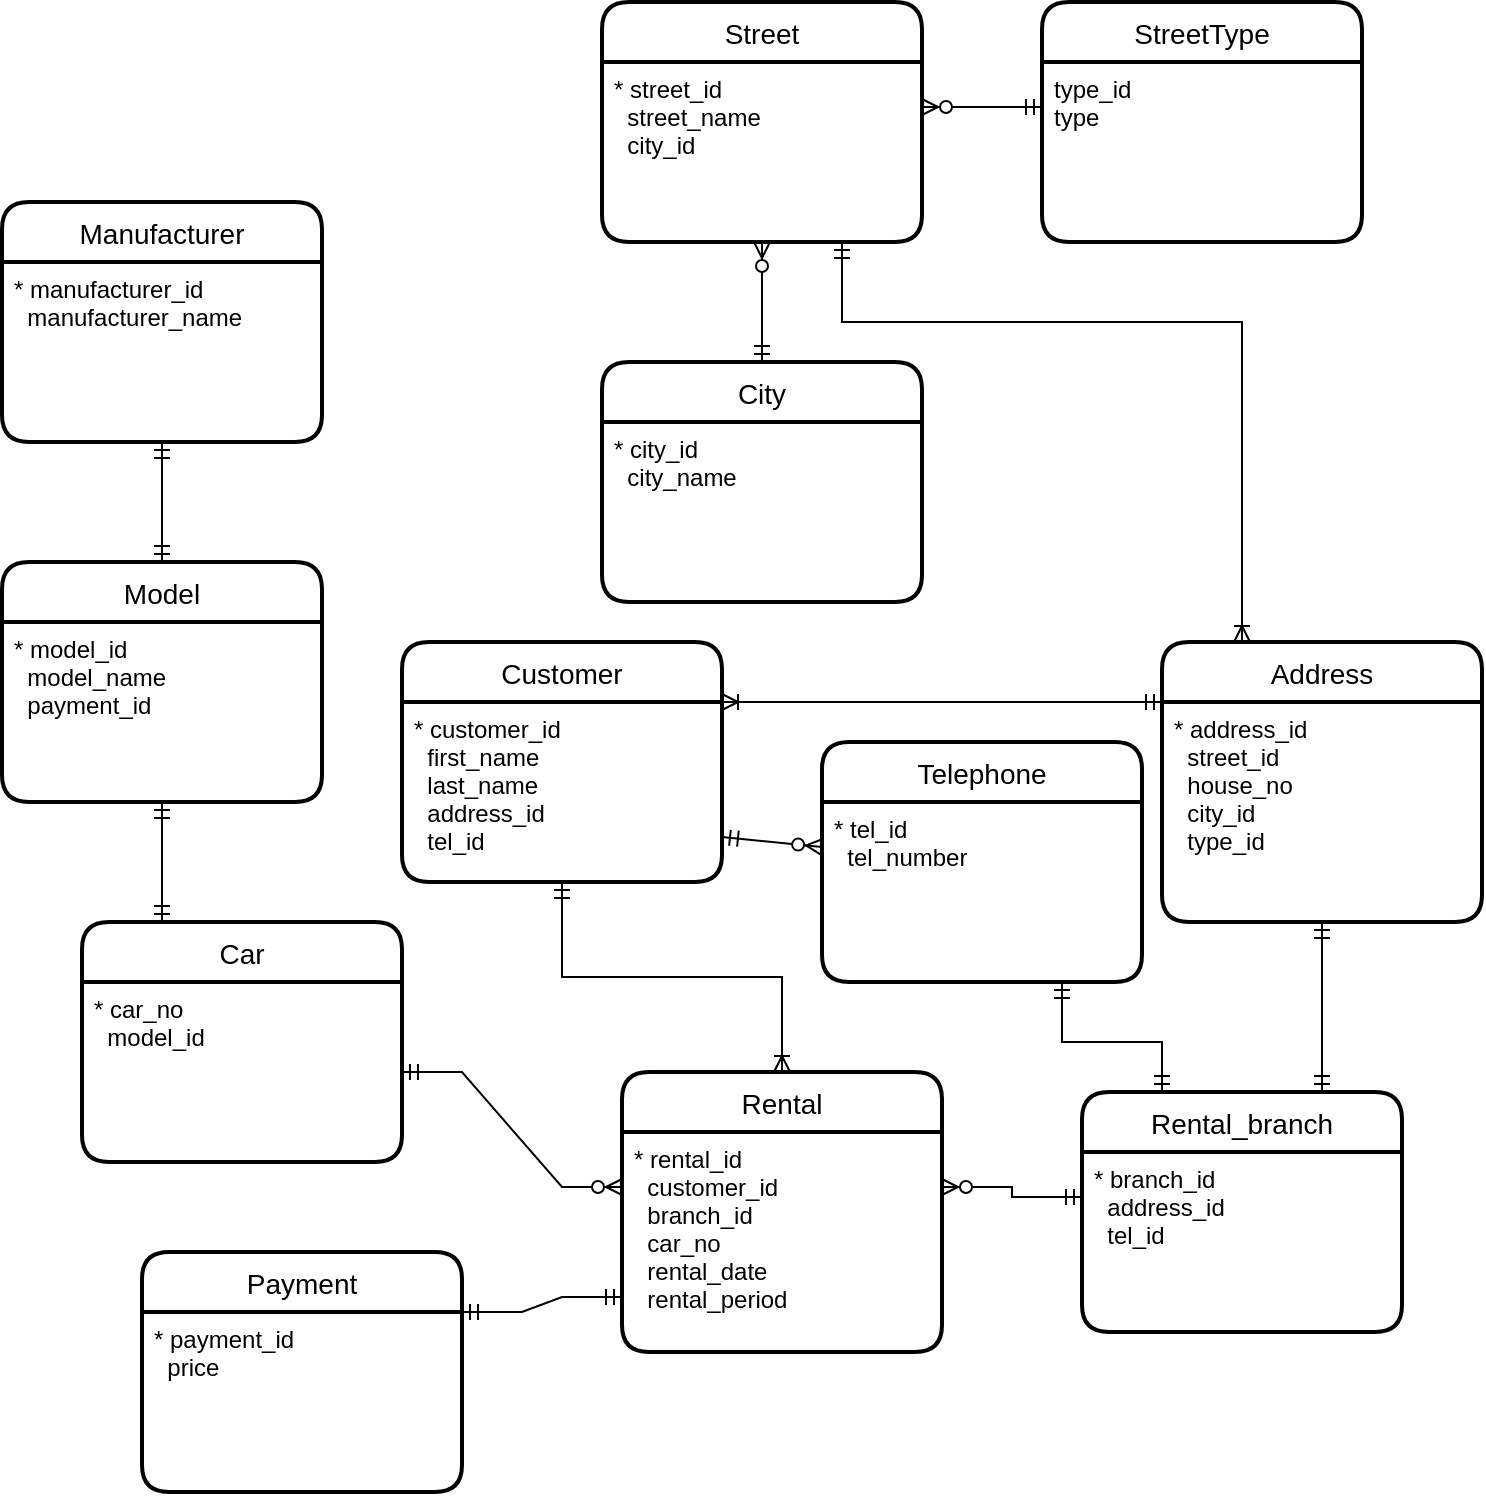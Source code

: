 <mxfile version="18.0.6" type="device"><diagram id="NydCwmKnXaKmYyR8a9Yz" name="Page-1"><mxGraphModel dx="2162" dy="1977" grid="1" gridSize="10" guides="1" tooltips="1" connect="1" arrows="1" fold="1" page="1" pageScale="1" pageWidth="827" pageHeight="1169" math="0" shadow="0"><root><mxCell id="0"/><mxCell id="1" parent="0"/><mxCell id="T2ilVrtvGo2qSpwCK7uf-9" value="Customer" style="swimlane;childLayout=stackLayout;horizontal=1;startSize=30;horizontalStack=0;rounded=1;fontSize=14;fontStyle=0;strokeWidth=2;resizeParent=0;resizeLast=1;shadow=0;dashed=0;align=center;" vertex="1" parent="1"><mxGeometry x="130" y="220" width="160" height="120" as="geometry"/></mxCell><mxCell id="T2ilVrtvGo2qSpwCK7uf-10" value="* customer_id&#10;  first_name&#10;  last_name&#10;  address_id&#10;  tel_id" style="align=left;strokeColor=none;fillColor=none;spacingLeft=4;fontSize=12;verticalAlign=top;resizable=0;rotatable=0;part=1;" vertex="1" parent="T2ilVrtvGo2qSpwCK7uf-9"><mxGeometry y="30" width="160" height="90" as="geometry"/></mxCell><mxCell id="T2ilVrtvGo2qSpwCK7uf-11" value="Address" style="swimlane;childLayout=stackLayout;horizontal=1;startSize=30;horizontalStack=0;rounded=1;fontSize=14;fontStyle=0;strokeWidth=2;resizeParent=0;resizeLast=1;shadow=0;dashed=0;align=center;" vertex="1" parent="1"><mxGeometry x="510" y="220" width="160" height="140" as="geometry"/></mxCell><mxCell id="T2ilVrtvGo2qSpwCK7uf-12" value="* address_id&#10;  street_id&#10;  house_no&#10;  city_id&#10;  type_id" style="align=left;strokeColor=none;fillColor=none;spacingLeft=4;fontSize=12;verticalAlign=top;resizable=0;rotatable=0;part=1;" vertex="1" parent="T2ilVrtvGo2qSpwCK7uf-11"><mxGeometry y="30" width="160" height="110" as="geometry"/></mxCell><mxCell id="T2ilVrtvGo2qSpwCK7uf-13" value="City" style="swimlane;childLayout=stackLayout;horizontal=1;startSize=30;horizontalStack=0;rounded=1;fontSize=14;fontStyle=0;strokeWidth=2;resizeParent=0;resizeLast=1;shadow=0;dashed=0;align=center;" vertex="1" parent="1"><mxGeometry x="230" y="80" width="160" height="120" as="geometry"/></mxCell><mxCell id="T2ilVrtvGo2qSpwCK7uf-14" value="* city_id&#10;  city_name" style="align=left;strokeColor=none;fillColor=none;spacingLeft=4;fontSize=12;verticalAlign=top;resizable=0;rotatable=0;part=1;" vertex="1" parent="T2ilVrtvGo2qSpwCK7uf-13"><mxGeometry y="30" width="160" height="90" as="geometry"/></mxCell><mxCell id="T2ilVrtvGo2qSpwCK7uf-15" value="Rental" style="swimlane;childLayout=stackLayout;horizontal=1;startSize=30;horizontalStack=0;rounded=1;fontSize=14;fontStyle=0;strokeWidth=2;resizeParent=0;resizeLast=1;shadow=0;dashed=0;align=center;" vertex="1" parent="1"><mxGeometry x="240" y="435" width="160" height="140" as="geometry"/></mxCell><mxCell id="T2ilVrtvGo2qSpwCK7uf-16" value="* rental_id&#10;  customer_id&#10;  branch_id&#10;  car_no&#10;  rental_date&#10;  rental_period" style="align=left;strokeColor=none;fillColor=none;spacingLeft=4;fontSize=12;verticalAlign=top;resizable=0;rotatable=0;part=1;" vertex="1" parent="T2ilVrtvGo2qSpwCK7uf-15"><mxGeometry y="30" width="160" height="110" as="geometry"/></mxCell><mxCell id="T2ilVrtvGo2qSpwCK7uf-17" value="Rental_branch" style="swimlane;childLayout=stackLayout;horizontal=1;startSize=30;horizontalStack=0;rounded=1;fontSize=14;fontStyle=0;strokeWidth=2;resizeParent=0;resizeLast=1;shadow=0;dashed=0;align=center;" vertex="1" parent="1"><mxGeometry x="470" y="445" width="160" height="120" as="geometry"/></mxCell><mxCell id="T2ilVrtvGo2qSpwCK7uf-18" value="* branch_id&#10;  address_id&#10;  tel_id" style="align=left;strokeColor=none;fillColor=none;spacingLeft=4;fontSize=12;verticalAlign=top;resizable=0;rotatable=0;part=1;" vertex="1" parent="T2ilVrtvGo2qSpwCK7uf-17"><mxGeometry y="30" width="160" height="90" as="geometry"/></mxCell><mxCell id="T2ilVrtvGo2qSpwCK7uf-21" value="Payment" style="swimlane;childLayout=stackLayout;horizontal=1;startSize=30;horizontalStack=0;rounded=1;fontSize=14;fontStyle=0;strokeWidth=2;resizeParent=0;resizeLast=1;shadow=0;dashed=0;align=center;" vertex="1" parent="1"><mxGeometry y="525" width="160" height="120" as="geometry"/></mxCell><mxCell id="T2ilVrtvGo2qSpwCK7uf-22" value="* payment_id&#10;  price" style="align=left;strokeColor=none;fillColor=none;spacingLeft=4;fontSize=12;verticalAlign=top;resizable=0;rotatable=0;part=1;" vertex="1" parent="T2ilVrtvGo2qSpwCK7uf-21"><mxGeometry y="30" width="160" height="90" as="geometry"/></mxCell><mxCell id="T2ilVrtvGo2qSpwCK7uf-23" value="Telephone" style="swimlane;childLayout=stackLayout;horizontal=1;startSize=30;horizontalStack=0;rounded=1;fontSize=14;fontStyle=0;strokeWidth=2;resizeParent=0;resizeLast=1;shadow=0;dashed=0;align=center;" vertex="1" parent="1"><mxGeometry x="340" y="270" width="160" height="120" as="geometry"/></mxCell><mxCell id="T2ilVrtvGo2qSpwCK7uf-24" value="* tel_id&#10;  tel_number" style="align=left;strokeColor=none;fillColor=none;spacingLeft=4;fontSize=12;verticalAlign=top;resizable=0;rotatable=0;part=1;" vertex="1" parent="T2ilVrtvGo2qSpwCK7uf-23"><mxGeometry y="30" width="160" height="90" as="geometry"/></mxCell><mxCell id="T2ilVrtvGo2qSpwCK7uf-26" value="" style="fontSize=12;html=1;endArrow=ERzeroToMany;startArrow=ERmandOne;rounded=0;entryX=0;entryY=0.25;entryDx=0;entryDy=0;exitX=1;exitY=0.75;exitDx=0;exitDy=0;" edge="1" parent="1" source="T2ilVrtvGo2qSpwCK7uf-10" target="T2ilVrtvGo2qSpwCK7uf-24"><mxGeometry width="100" height="100" relative="1" as="geometry"><mxPoint x="470" y="480" as="sourcePoint"/><mxPoint x="570" y="380" as="targetPoint"/></mxGeometry></mxCell><mxCell id="T2ilVrtvGo2qSpwCK7uf-30" value="" style="edgeStyle=orthogonalEdgeStyle;fontSize=12;html=1;endArrow=ERmandOne;startArrow=ERmandOne;rounded=0;exitX=0.25;exitY=0;exitDx=0;exitDy=0;entryX=0.75;entryY=1;entryDx=0;entryDy=0;" edge="1" parent="1" source="T2ilVrtvGo2qSpwCK7uf-17" target="T2ilVrtvGo2qSpwCK7uf-24"><mxGeometry width="100" height="100" relative="1" as="geometry"><mxPoint x="570" y="420" as="sourcePoint"/><mxPoint x="580" y="410" as="targetPoint"/><Array as="points"><mxPoint x="510" y="420"/><mxPoint x="460" y="420"/></Array></mxGeometry></mxCell><mxCell id="T2ilVrtvGo2qSpwCK7uf-32" value="Car" style="swimlane;childLayout=stackLayout;horizontal=1;startSize=30;horizontalStack=0;rounded=1;fontSize=14;fontStyle=0;strokeWidth=2;resizeParent=0;resizeLast=1;shadow=0;dashed=0;align=center;" vertex="1" parent="1"><mxGeometry x="-30" y="360" width="160" height="120" as="geometry"/></mxCell><mxCell id="T2ilVrtvGo2qSpwCK7uf-33" value="* car_no&#10;  model_id&#10;  " style="align=left;strokeColor=none;fillColor=none;spacingLeft=4;fontSize=12;verticalAlign=top;resizable=0;rotatable=0;part=1;" vertex="1" parent="T2ilVrtvGo2qSpwCK7uf-32"><mxGeometry y="30" width="160" height="90" as="geometry"/></mxCell><mxCell id="T2ilVrtvGo2qSpwCK7uf-36" value="" style="edgeStyle=orthogonalEdgeStyle;fontSize=12;html=1;endArrow=ERoneToMany;startArrow=ERmandOne;rounded=0;entryX=1;entryY=0;entryDx=0;entryDy=0;exitX=0;exitY=0;exitDx=0;exitDy=0;" edge="1" parent="1" source="T2ilVrtvGo2qSpwCK7uf-12" target="T2ilVrtvGo2qSpwCK7uf-10"><mxGeometry width="100" height="100" relative="1" as="geometry"><mxPoint x="660" y="225" as="sourcePoint"/><mxPoint x="410" y="223" as="targetPoint"/><Array as="points"><mxPoint x="510" y="250"/></Array></mxGeometry></mxCell><mxCell id="T2ilVrtvGo2qSpwCK7uf-39" value="" style="edgeStyle=orthogonalEdgeStyle;fontSize=12;html=1;endArrow=ERoneToMany;startArrow=ERmandOne;rounded=0;entryX=0.5;entryY=0;entryDx=0;entryDy=0;exitX=0.5;exitY=1;exitDx=0;exitDy=0;" edge="1" parent="1" source="T2ilVrtvGo2qSpwCK7uf-10" target="T2ilVrtvGo2qSpwCK7uf-15"><mxGeometry width="100" height="100" relative="1" as="geometry"><mxPoint x="320" y="270" as="sourcePoint"/><mxPoint x="350" y="410" as="targetPoint"/></mxGeometry></mxCell><mxCell id="T2ilVrtvGo2qSpwCK7uf-40" value="" style="fontSize=12;html=1;endArrow=ERzeroToMany;startArrow=ERmandOne;rounded=0;exitX=0;exitY=0.25;exitDx=0;exitDy=0;entryX=1;entryY=0.25;entryDx=0;entryDy=0;edgeStyle=orthogonalEdgeStyle;" edge="1" parent="1" source="T2ilVrtvGo2qSpwCK7uf-18" target="T2ilVrtvGo2qSpwCK7uf-16"><mxGeometry width="100" height="100" relative="1" as="geometry"><mxPoint x="400" y="460" as="sourcePoint"/><mxPoint x="390" y="450" as="targetPoint"/></mxGeometry></mxCell><mxCell id="T2ilVrtvGo2qSpwCK7uf-43" value="" style="edgeStyle=orthogonalEdgeStyle;fontSize=12;html=1;endArrow=ERmandOne;startArrow=ERmandOne;rounded=0;entryX=0.5;entryY=1;entryDx=0;entryDy=0;exitX=0.75;exitY=0;exitDx=0;exitDy=0;" edge="1" parent="1" source="T2ilVrtvGo2qSpwCK7uf-17" target="T2ilVrtvGo2qSpwCK7uf-12"><mxGeometry width="100" height="100" relative="1" as="geometry"><mxPoint x="590" y="430" as="sourcePoint"/><mxPoint x="590" y="380" as="targetPoint"/><Array as="points"><mxPoint x="590" y="420"/><mxPoint x="590" y="420"/></Array></mxGeometry></mxCell><mxCell id="T2ilVrtvGo2qSpwCK7uf-51" value="Model" style="swimlane;childLayout=stackLayout;horizontal=1;startSize=30;horizontalStack=0;rounded=1;fontSize=14;fontStyle=0;strokeWidth=2;resizeParent=0;resizeLast=1;shadow=0;dashed=0;align=center;" vertex="1" parent="1"><mxGeometry x="-70" y="180" width="160" height="120" as="geometry"/></mxCell><mxCell id="T2ilVrtvGo2qSpwCK7uf-52" value="* model_id&#10;  model_name&#10;  payment_id" style="align=left;strokeColor=none;fillColor=none;spacingLeft=4;fontSize=12;verticalAlign=top;resizable=0;rotatable=0;part=1;" vertex="1" parent="T2ilVrtvGo2qSpwCK7uf-51"><mxGeometry y="30" width="160" height="90" as="geometry"/></mxCell><mxCell id="T2ilVrtvGo2qSpwCK7uf-54" value="" style="edgeStyle=entityRelationEdgeStyle;fontSize=12;html=1;endArrow=ERmandOne;startArrow=ERmandOne;rounded=0;entryX=0;entryY=0.75;entryDx=0;entryDy=0;exitX=1;exitY=0;exitDx=0;exitDy=0;" edge="1" parent="1" source="T2ilVrtvGo2qSpwCK7uf-22" target="T2ilVrtvGo2qSpwCK7uf-16"><mxGeometry width="100" height="100" relative="1" as="geometry"><mxPoint x="350" y="630" as="sourcePoint"/><mxPoint x="450" y="530" as="targetPoint"/></mxGeometry></mxCell><mxCell id="T2ilVrtvGo2qSpwCK7uf-55" value="Manufacturer" style="swimlane;childLayout=stackLayout;horizontal=1;startSize=30;horizontalStack=0;rounded=1;fontSize=14;fontStyle=0;strokeWidth=2;resizeParent=0;resizeLast=1;shadow=0;dashed=0;align=center;" vertex="1" parent="1"><mxGeometry x="-70" width="160" height="120" as="geometry"/></mxCell><mxCell id="T2ilVrtvGo2qSpwCK7uf-56" value="* manufacturer_id&#10;  manufacturer_name" style="align=left;strokeColor=none;fillColor=none;spacingLeft=4;fontSize=12;verticalAlign=top;resizable=0;rotatable=0;part=1;" vertex="1" parent="T2ilVrtvGo2qSpwCK7uf-55"><mxGeometry y="30" width="160" height="90" as="geometry"/></mxCell><mxCell id="T2ilVrtvGo2qSpwCK7uf-58" value="" style="fontSize=12;html=1;endArrow=ERmandOne;startArrow=ERmandOne;rounded=0;entryX=0.5;entryY=0;entryDx=0;entryDy=0;exitX=0.5;exitY=1;exitDx=0;exitDy=0;edgeStyle=orthogonalEdgeStyle;" edge="1" parent="1" source="T2ilVrtvGo2qSpwCK7uf-56" target="T2ilVrtvGo2qSpwCK7uf-51"><mxGeometry width="100" height="100" relative="1" as="geometry"><mxPoint x="-160" y="420" as="sourcePoint"/><mxPoint x="-50" y="365" as="targetPoint"/></mxGeometry></mxCell><mxCell id="T2ilVrtvGo2qSpwCK7uf-61" value="" style="edgeStyle=orthogonalEdgeStyle;fontSize=12;html=1;endArrow=ERmandOne;startArrow=ERmandOne;rounded=0;entryX=0.25;entryY=0;entryDx=0;entryDy=0;exitX=0.5;exitY=1;exitDx=0;exitDy=0;" edge="1" parent="1" source="T2ilVrtvGo2qSpwCK7uf-52" target="T2ilVrtvGo2qSpwCK7uf-32"><mxGeometry width="100" height="100" relative="1" as="geometry"><mxPoint x="-140" y="440" as="sourcePoint"/><mxPoint x="-30" y="385" as="targetPoint"/></mxGeometry></mxCell><mxCell id="T2ilVrtvGo2qSpwCK7uf-62" value="Street" style="swimlane;childLayout=stackLayout;horizontal=1;startSize=30;horizontalStack=0;rounded=1;fontSize=14;fontStyle=0;strokeWidth=2;resizeParent=0;resizeLast=1;shadow=0;dashed=0;align=center;" vertex="1" parent="1"><mxGeometry x="230" y="-100" width="160" height="120" as="geometry"/></mxCell><mxCell id="T2ilVrtvGo2qSpwCK7uf-63" value="* street_id&#10;  street_name&#10;  city_id" style="align=left;strokeColor=none;fillColor=none;spacingLeft=4;fontSize=12;verticalAlign=top;resizable=0;rotatable=0;part=1;" vertex="1" parent="T2ilVrtvGo2qSpwCK7uf-62"><mxGeometry y="30" width="160" height="90" as="geometry"/></mxCell><mxCell id="T2ilVrtvGo2qSpwCK7uf-64" value="" style="edgeStyle=orthogonalEdgeStyle;fontSize=12;html=1;endArrow=ERoneToMany;startArrow=ERmandOne;rounded=0;exitX=0.75;exitY=1;exitDx=0;exitDy=0;entryX=0.25;entryY=0;entryDx=0;entryDy=0;" edge="1" parent="1" source="T2ilVrtvGo2qSpwCK7uf-63" target="T2ilVrtvGo2qSpwCK7uf-11"><mxGeometry width="100" height="100" relative="1" as="geometry"><mxPoint x="584" y="82.5" as="sourcePoint"/><mxPoint x="640" y="150" as="targetPoint"/><Array as="points"><mxPoint x="350" y="60"/><mxPoint x="550" y="60"/></Array></mxGeometry></mxCell><mxCell id="T2ilVrtvGo2qSpwCK7uf-66" value="" style="fontSize=12;html=1;endArrow=ERzeroToMany;startArrow=ERmandOne;rounded=0;entryX=0.5;entryY=1;entryDx=0;entryDy=0;exitX=0.5;exitY=0;exitDx=0;exitDy=0;edgeStyle=orthogonalEdgeStyle;" edge="1" parent="1" source="T2ilVrtvGo2qSpwCK7uf-13" target="T2ilVrtvGo2qSpwCK7uf-63"><mxGeometry width="100" height="100" relative="1" as="geometry"><mxPoint x="610" y="110" as="sourcePoint"/><mxPoint x="710" y="10" as="targetPoint"/><Array as="points"><mxPoint x="310" y="50"/><mxPoint x="310" y="50"/></Array></mxGeometry></mxCell><mxCell id="T2ilVrtvGo2qSpwCK7uf-69" value="StreetType" style="swimlane;childLayout=stackLayout;horizontal=1;startSize=30;horizontalStack=0;rounded=1;fontSize=14;fontStyle=0;strokeWidth=2;resizeParent=0;resizeLast=1;shadow=0;dashed=0;align=center;" vertex="1" parent="1"><mxGeometry x="450" y="-100" width="160" height="120" as="geometry"/></mxCell><mxCell id="T2ilVrtvGo2qSpwCK7uf-70" value="type_id&#10;type" style="align=left;strokeColor=none;fillColor=none;spacingLeft=4;fontSize=12;verticalAlign=top;resizable=0;rotatable=0;part=1;" vertex="1" parent="T2ilVrtvGo2qSpwCK7uf-69"><mxGeometry y="30" width="160" height="90" as="geometry"/></mxCell><mxCell id="T2ilVrtvGo2qSpwCK7uf-71" value="" style="fontSize=12;html=1;endArrow=ERzeroToMany;startArrow=ERmandOne;rounded=0;exitX=0;exitY=0.25;exitDx=0;exitDy=0;entryX=1;entryY=0.25;entryDx=0;entryDy=0;" edge="1" parent="1" source="T2ilVrtvGo2qSpwCK7uf-70" target="T2ilVrtvGo2qSpwCK7uf-63"><mxGeometry width="100" height="100" relative="1" as="geometry"><mxPoint x="610" y="-130" as="sourcePoint"/><mxPoint x="710" y="-230" as="targetPoint"/></mxGeometry></mxCell><mxCell id="T2ilVrtvGo2qSpwCK7uf-74" value="" style="edgeStyle=entityRelationEdgeStyle;fontSize=12;html=1;endArrow=ERzeroToMany;startArrow=ERmandOne;rounded=0;exitX=1;exitY=0.5;exitDx=0;exitDy=0;entryX=0;entryY=0.25;entryDx=0;entryDy=0;" edge="1" parent="1" source="T2ilVrtvGo2qSpwCK7uf-33" target="T2ilVrtvGo2qSpwCK7uf-16"><mxGeometry width="100" height="100" relative="1" as="geometry"><mxPoint x="170" y="350" as="sourcePoint"/><mxPoint x="270" y="250" as="targetPoint"/></mxGeometry></mxCell></root></mxGraphModel></diagram></mxfile>